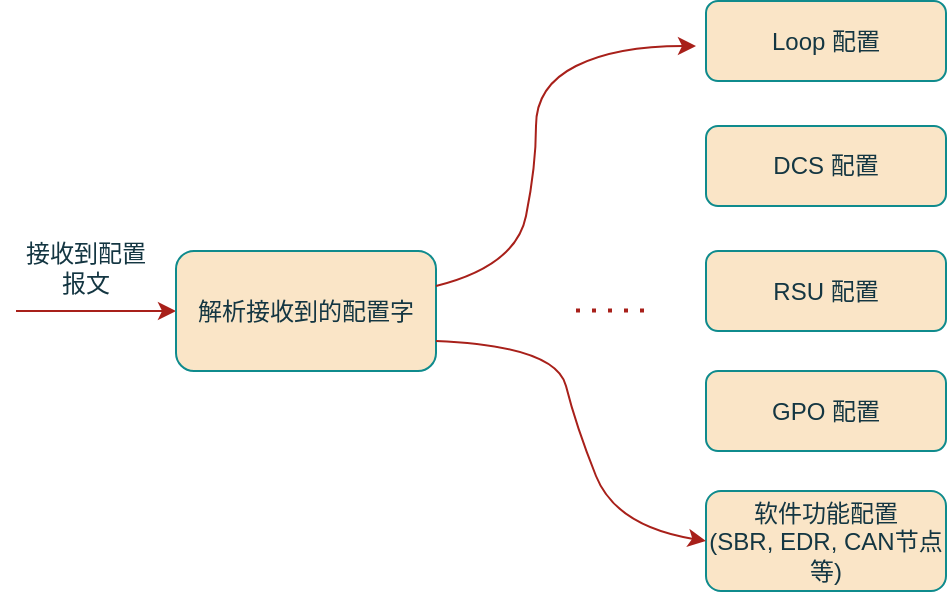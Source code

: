 <mxfile version="24.0.7" type="github">
  <diagram name="第 1 页" id="674MU1z2wqgcmouVuyam">
    <mxGraphModel dx="805" dy="423" grid="1" gridSize="10" guides="1" tooltips="1" connect="1" arrows="1" fold="1" page="1" pageScale="1" pageWidth="850" pageHeight="1100" math="0" shadow="0">
      <root>
        <mxCell id="0" />
        <mxCell id="1" parent="0" />
        <mxCell id="2iUAOUVQrEcRfcxT_NKO-1" value="" style="endArrow=classic;html=1;rounded=0;labelBackgroundColor=none;strokeColor=#A8201A;fontColor=default;" edge="1" parent="1">
          <mxGeometry width="50" height="50" relative="1" as="geometry">
            <mxPoint x="80" y="302.5" as="sourcePoint" />
            <mxPoint x="160" y="302.5" as="targetPoint" />
          </mxGeometry>
        </mxCell>
        <mxCell id="2iUAOUVQrEcRfcxT_NKO-2" value="解析接收到的配置字" style="rounded=1;whiteSpace=wrap;html=1;labelBackgroundColor=none;fillColor=#FAE5C7;strokeColor=#0F8B8D;fontColor=#143642;" vertex="1" parent="1">
          <mxGeometry x="160" y="272.5" width="130" height="60" as="geometry" />
        </mxCell>
        <mxCell id="2iUAOUVQrEcRfcxT_NKO-3" value="接收到配置报文" style="text;html=1;align=center;verticalAlign=middle;whiteSpace=wrap;rounded=0;labelBackgroundColor=none;fontColor=#143642;" vertex="1" parent="1">
          <mxGeometry x="80" y="260" width="70" height="42.5" as="geometry" />
        </mxCell>
        <mxCell id="2iUAOUVQrEcRfcxT_NKO-4" value="Loop 配置" style="rounded=1;whiteSpace=wrap;html=1;labelBackgroundColor=none;fillColor=#FAE5C7;strokeColor=#0F8B8D;fontColor=#143642;" vertex="1" parent="1">
          <mxGeometry x="425" y="147.5" width="120" height="40" as="geometry" />
        </mxCell>
        <mxCell id="2iUAOUVQrEcRfcxT_NKO-5" value="DCS 配置" style="rounded=1;whiteSpace=wrap;html=1;labelBackgroundColor=none;fillColor=#FAE5C7;strokeColor=#0F8B8D;fontColor=#143642;" vertex="1" parent="1">
          <mxGeometry x="425" y="210" width="120" height="40" as="geometry" />
        </mxCell>
        <mxCell id="2iUAOUVQrEcRfcxT_NKO-6" value="RSU 配置" style="rounded=1;whiteSpace=wrap;html=1;labelBackgroundColor=none;fillColor=#FAE5C7;strokeColor=#0F8B8D;fontColor=#143642;" vertex="1" parent="1">
          <mxGeometry x="425" y="272.5" width="120" height="40" as="geometry" />
        </mxCell>
        <mxCell id="2iUAOUVQrEcRfcxT_NKO-7" value="GPO 配置" style="rounded=1;whiteSpace=wrap;html=1;labelBackgroundColor=none;fillColor=#FAE5C7;strokeColor=#0F8B8D;fontColor=#143642;" vertex="1" parent="1">
          <mxGeometry x="425" y="332.5" width="120" height="40" as="geometry" />
        </mxCell>
        <mxCell id="2iUAOUVQrEcRfcxT_NKO-8" value="软件功能配置&lt;div&gt;(SBR, EDR, CAN节点等)&lt;/div&gt;" style="rounded=1;whiteSpace=wrap;html=1;labelBackgroundColor=none;fillColor=#FAE5C7;strokeColor=#0F8B8D;fontColor=#143642;" vertex="1" parent="1">
          <mxGeometry x="425" y="392.5" width="120" height="50" as="geometry" />
        </mxCell>
        <mxCell id="2iUAOUVQrEcRfcxT_NKO-13" value="" style="endArrow=none;dashed=1;html=1;dashPattern=1 3;strokeWidth=2;rounded=0;labelBackgroundColor=none;strokeColor=#A8201A;fontColor=default;" edge="1" parent="1">
          <mxGeometry width="50" height="50" relative="1" as="geometry">
            <mxPoint x="360" y="302.3" as="sourcePoint" />
            <mxPoint x="400" y="302.3" as="targetPoint" />
          </mxGeometry>
        </mxCell>
        <mxCell id="2iUAOUVQrEcRfcxT_NKO-14" value="" style="curved=1;endArrow=classic;html=1;rounded=0;labelBackgroundColor=none;strokeColor=#A8201A;fontColor=default;" edge="1" parent="1">
          <mxGeometry width="50" height="50" relative="1" as="geometry">
            <mxPoint x="290" y="290" as="sourcePoint" />
            <mxPoint x="420" y="170" as="targetPoint" />
            <Array as="points">
              <mxPoint x="330" y="280" />
              <mxPoint x="340" y="230" />
              <mxPoint x="340" y="190" />
              <mxPoint x="380" y="170" />
            </Array>
          </mxGeometry>
        </mxCell>
        <mxCell id="2iUAOUVQrEcRfcxT_NKO-15" value="" style="curved=1;endArrow=classic;html=1;rounded=0;exitX=1;exitY=0.75;exitDx=0;exitDy=0;entryX=0;entryY=0.5;entryDx=0;entryDy=0;labelBackgroundColor=none;strokeColor=#A8201A;fontColor=default;" edge="1" parent="1" source="2iUAOUVQrEcRfcxT_NKO-2" target="2iUAOUVQrEcRfcxT_NKO-8">
          <mxGeometry width="50" height="50" relative="1" as="geometry">
            <mxPoint x="375" y="490" as="sourcePoint" />
            <mxPoint x="425" y="440" as="targetPoint" />
            <Array as="points">
              <mxPoint x="350" y="320" />
              <mxPoint x="360" y="360" />
              <mxPoint x="380" y="410" />
            </Array>
          </mxGeometry>
        </mxCell>
      </root>
    </mxGraphModel>
  </diagram>
</mxfile>
